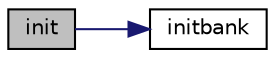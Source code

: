 digraph "init"
{
 // INTERACTIVE_SVG=YES
  edge [fontname="Helvetica",fontsize="10",labelfontname="Helvetica",labelfontsize="10"];
  node [fontname="Helvetica",fontsize="10",shape=record];
  rankdir="LR";
  Node1 [label="init",height=0.2,width=0.4,color="black", fillcolor="grey75", style="filled" fontcolor="black"];
  Node1 -> Node2 [color="midnightblue",fontsize="10",style="solid",fontname="Helvetica"];
  Node2 [label="initbank",height=0.2,width=0.4,color="black", fillcolor="white", style="filled",URL="$da/dc3/bank_8h.html#abb632f9678b62fc8d43240d1418ded72"];
}
